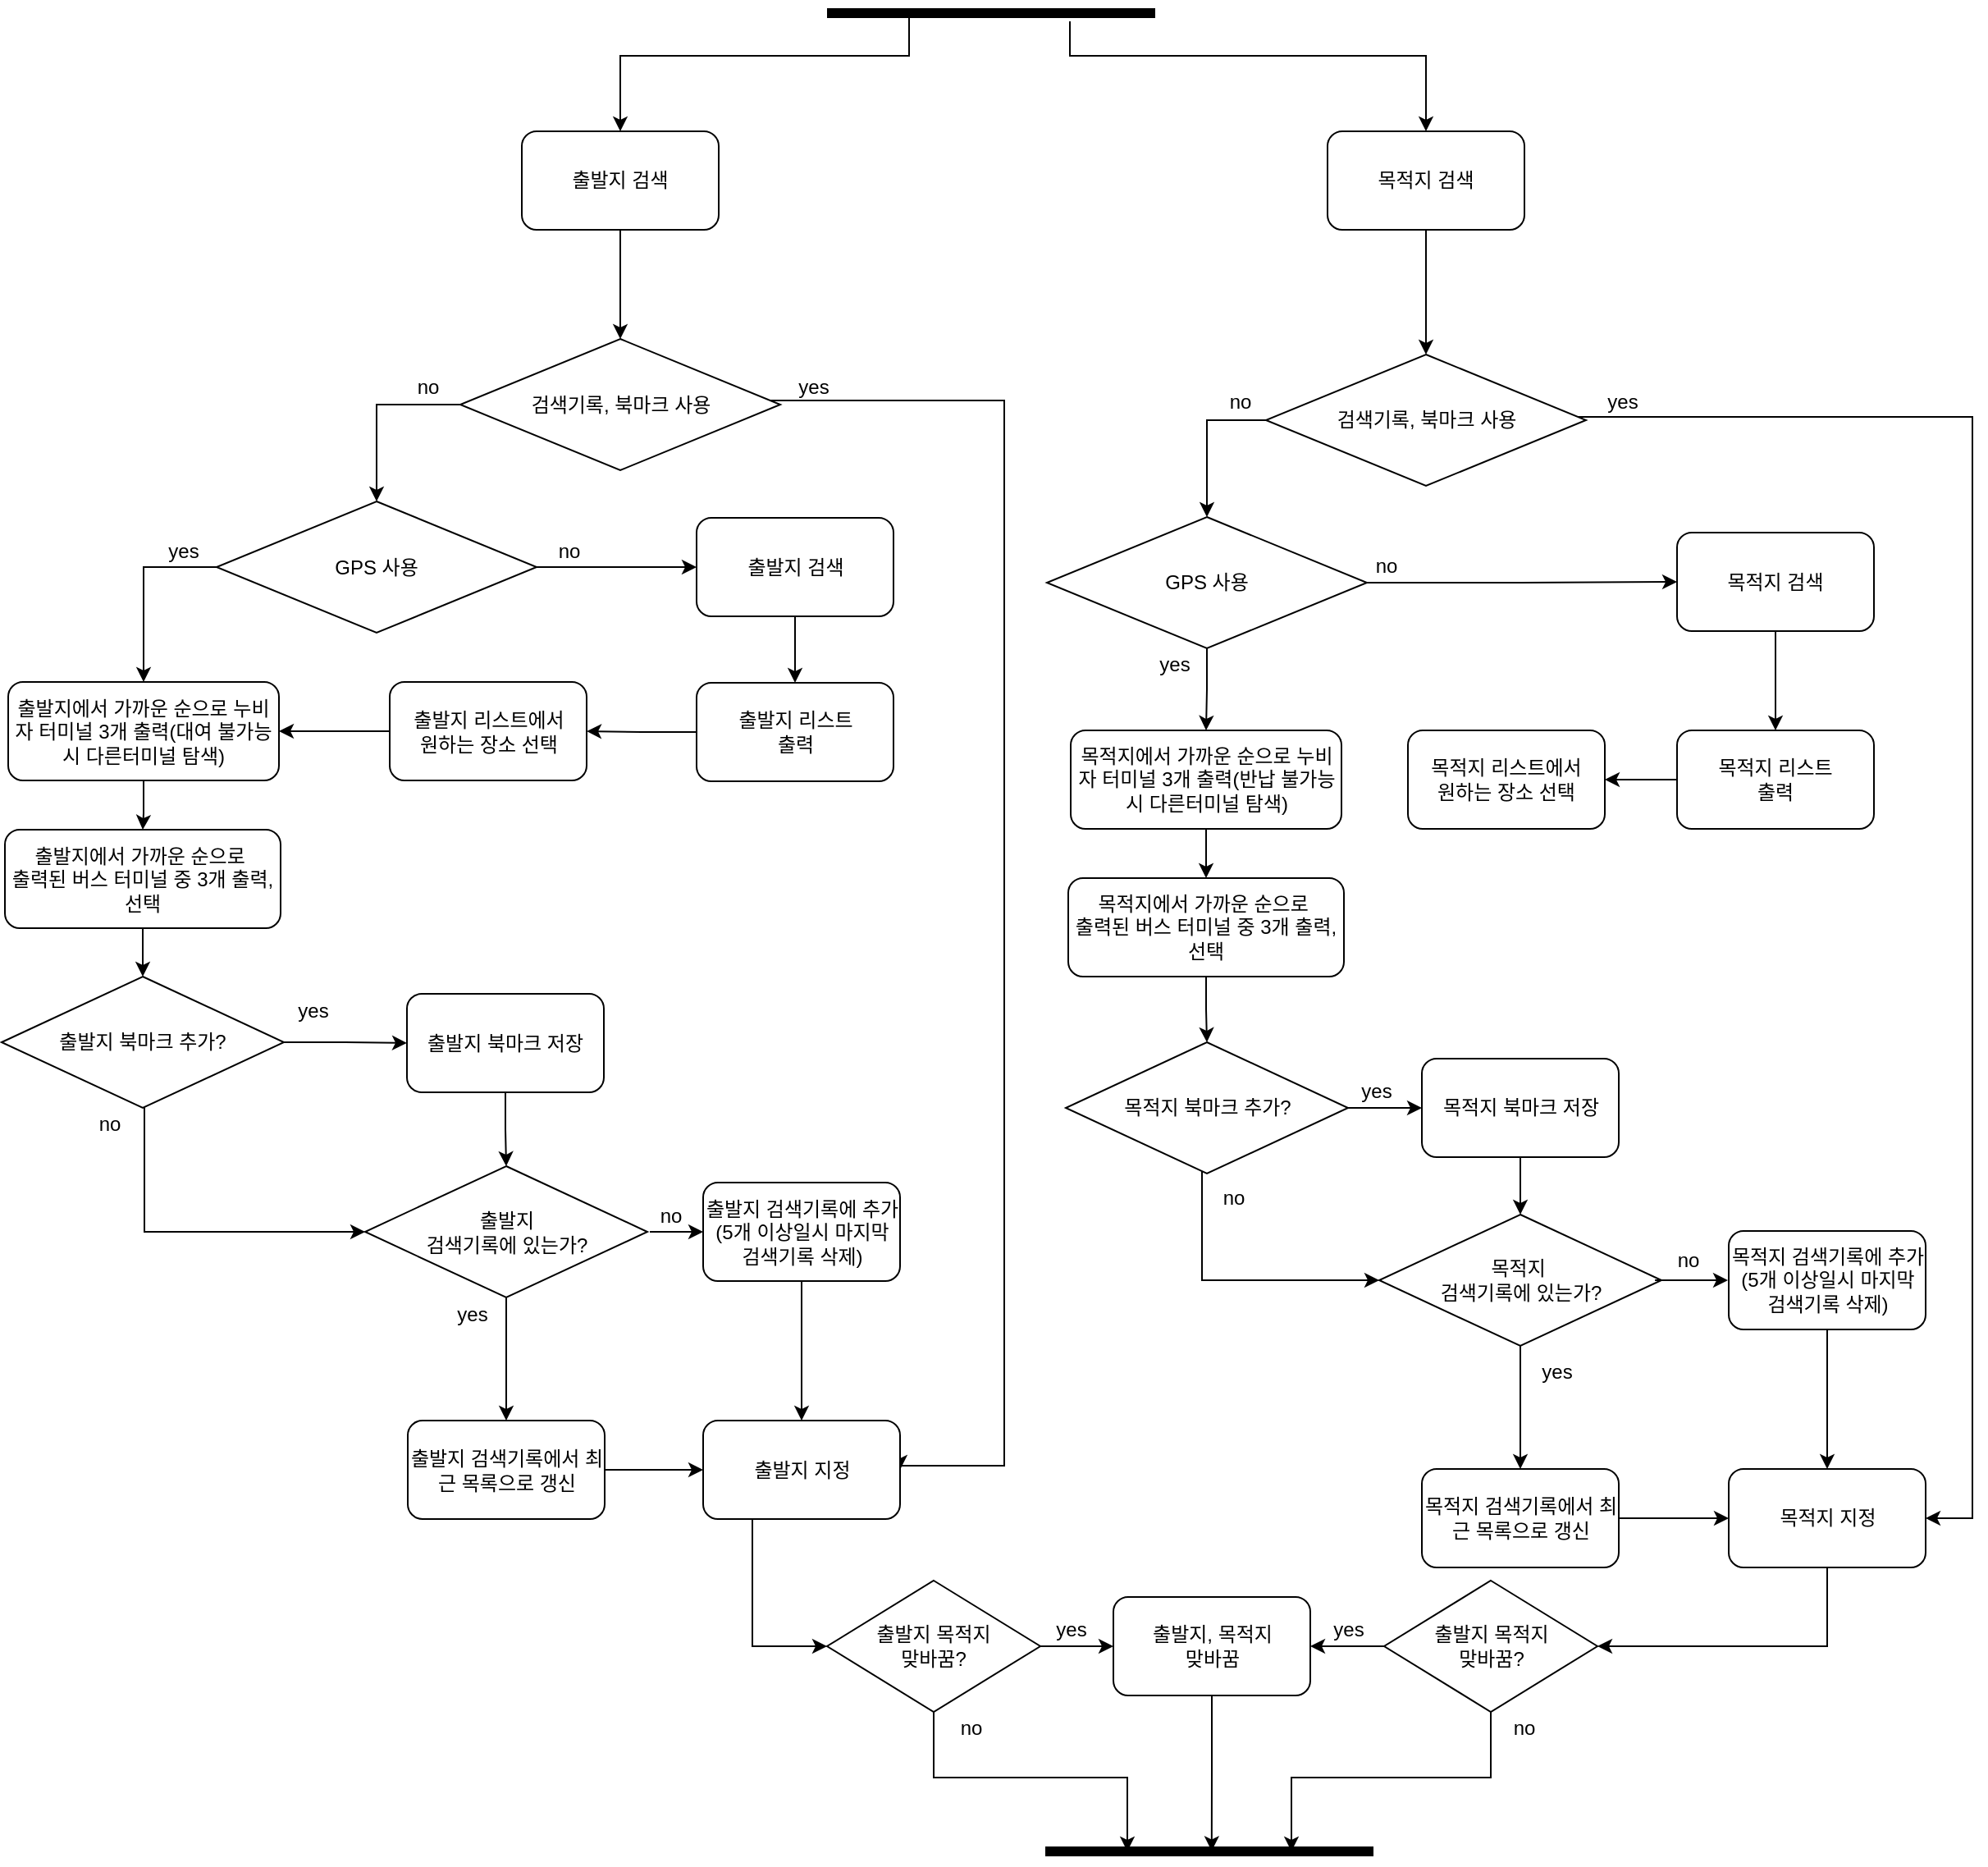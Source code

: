 <mxfile version="12.3.1" type="device" pages="1"><diagram id="CYa71LSDh0xVUC20ZEIo" name="Page-1"><mxGraphModel dx="1355" dy="757" grid="1" gridSize="10" guides="1" tooltips="1" connect="1" arrows="1" fold="1" page="1" pageScale="1" pageWidth="827" pageHeight="1169" math="0" shadow="0"><root><mxCell id="0"/><mxCell id="1" parent="0"/><mxCell id="b5fCEmngVgJVcnfqbfmU-1" style="edgeStyle=orthogonalEdgeStyle;rounded=0;orthogonalLoop=1;jettySize=auto;html=1;exitX=0.25;exitY=0.5;exitDx=0;exitDy=0;exitPerimeter=0;entryX=0.5;entryY=0;entryDx=0;entryDy=0;strokeColor=#000000;" parent="1" source="b5fCEmngVgJVcnfqbfmU-3" target="b5fCEmngVgJVcnfqbfmU-5" edge="1"><mxGeometry relative="1" as="geometry"><mxPoint x="522" y="15" as="sourcePoint"/><Array as="points"><mxPoint x="592" y="71"/><mxPoint x="416" y="71"/></Array></mxGeometry></mxCell><mxCell id="b5fCEmngVgJVcnfqbfmU-2" style="edgeStyle=orthogonalEdgeStyle;rounded=0;orthogonalLoop=1;jettySize=auto;html=1;entryX=0.5;entryY=0;entryDx=0;entryDy=0;" parent="1" source="b5fCEmngVgJVcnfqbfmU-3" target="b5fCEmngVgJVcnfqbfmU-7" edge="1"><mxGeometry relative="1" as="geometry"><Array as="points"><mxPoint x="690" y="71"/><mxPoint x="907" y="71"/></Array></mxGeometry></mxCell><mxCell id="b5fCEmngVgJVcnfqbfmU-3" value="" style="shape=line;html=1;strokeWidth=6;strokeColor=#000000;" parent="1" vertex="1"><mxGeometry x="542" y="40" width="200" height="10" as="geometry"/></mxCell><mxCell id="b5fCEmngVgJVcnfqbfmU-4" style="edgeStyle=orthogonalEdgeStyle;rounded=0;orthogonalLoop=1;jettySize=auto;html=1;exitX=0.5;exitY=1;exitDx=0;exitDy=0;entryX=0.5;entryY=0;entryDx=0;entryDy=0;" parent="1" source="b5fCEmngVgJVcnfqbfmU-5" target="b5fCEmngVgJVcnfqbfmU-10" edge="1"><mxGeometry relative="1" as="geometry"/></mxCell><mxCell id="b5fCEmngVgJVcnfqbfmU-5" value="출발지 검색" style="rounded=1;whiteSpace=wrap;html=1;" parent="1" vertex="1"><mxGeometry x="356" y="117" width="120" height="60" as="geometry"/></mxCell><mxCell id="b5fCEmngVgJVcnfqbfmU-6" style="edgeStyle=orthogonalEdgeStyle;rounded=0;orthogonalLoop=1;jettySize=auto;html=1;entryX=0.5;entryY=0;entryDx=0;entryDy=0;strokeColor=#000000;" parent="1" source="b5fCEmngVgJVcnfqbfmU-7" target="b5fCEmngVgJVcnfqbfmU-43" edge="1"><mxGeometry relative="1" as="geometry"/></mxCell><mxCell id="b5fCEmngVgJVcnfqbfmU-7" value="목적지 검색" style="rounded=1;whiteSpace=wrap;html=1;" parent="1" vertex="1"><mxGeometry x="847" y="117" width="120" height="60" as="geometry"/></mxCell><mxCell id="b5fCEmngVgJVcnfqbfmU-8" style="edgeStyle=orthogonalEdgeStyle;rounded=0;orthogonalLoop=1;jettySize=auto;html=1;exitX=0;exitY=0.5;exitDx=0;exitDy=0;entryX=0.5;entryY=0;entryDx=0;entryDy=0;strokeColor=#000000;" parent="1" source="b5fCEmngVgJVcnfqbfmU-10" target="b5fCEmngVgJVcnfqbfmU-13" edge="1"><mxGeometry relative="1" as="geometry"/></mxCell><mxCell id="b5fCEmngVgJVcnfqbfmU-9" style="edgeStyle=orthogonalEdgeStyle;rounded=0;orthogonalLoop=1;jettySize=auto;html=1;entryX=1;entryY=0.5;entryDx=0;entryDy=0;strokeColor=#000000;" parent="1" source="b5fCEmngVgJVcnfqbfmU-10" target="b5fCEmngVgJVcnfqbfmU-40" edge="1"><mxGeometry relative="1" as="geometry"><Array as="points"><mxPoint x="650" y="281"/><mxPoint x="650" y="930"/></Array></mxGeometry></mxCell><mxCell id="b5fCEmngVgJVcnfqbfmU-10" value="검색기록, 북마크 사용" style="rhombus;whiteSpace=wrap;html=1;" parent="1" vertex="1"><mxGeometry x="318.5" y="243.5" width="195" height="80" as="geometry"/></mxCell><mxCell id="b5fCEmngVgJVcnfqbfmU-11" style="edgeStyle=orthogonalEdgeStyle;rounded=0;orthogonalLoop=1;jettySize=auto;html=1;exitX=0;exitY=0.5;exitDx=0;exitDy=0;entryX=0.5;entryY=0;entryDx=0;entryDy=0;strokeColor=#000000;" parent="1" source="b5fCEmngVgJVcnfqbfmU-13" target="b5fCEmngVgJVcnfqbfmU-21" edge="1"><mxGeometry relative="1" as="geometry"><mxPoint x="-39.333" y="452.667" as="targetPoint"/></mxGeometry></mxCell><mxCell id="b5fCEmngVgJVcnfqbfmU-12" style="edgeStyle=orthogonalEdgeStyle;rounded=0;orthogonalLoop=1;jettySize=auto;html=1;entryX=0;entryY=0.5;entryDx=0;entryDy=0;" parent="1" source="b5fCEmngVgJVcnfqbfmU-13" target="b5fCEmngVgJVcnfqbfmU-19" edge="1"><mxGeometry relative="1" as="geometry"/></mxCell><mxCell id="b5fCEmngVgJVcnfqbfmU-13" value="GPS 사용" style="rhombus;whiteSpace=wrap;html=1;" parent="1" vertex="1"><mxGeometry x="170" y="342.5" width="195" height="80" as="geometry"/></mxCell><mxCell id="b5fCEmngVgJVcnfqbfmU-14" value="yes" style="text;html=1;strokeColor=none;fillColor=none;align=center;verticalAlign=middle;whiteSpace=wrap;rounded=0;" parent="1" vertex="1"><mxGeometry x="130" y="362.5" width="40" height="20" as="geometry"/></mxCell><mxCell id="b5fCEmngVgJVcnfqbfmU-15" value="yes" style="text;html=1;strokeColor=none;fillColor=none;align=center;verticalAlign=middle;whiteSpace=wrap;rounded=0;" parent="1" vertex="1"><mxGeometry x="513.5" y="262.5" width="40" height="20" as="geometry"/></mxCell><mxCell id="b5fCEmngVgJVcnfqbfmU-16" value="no" style="text;html=1;strokeColor=none;fillColor=none;align=center;verticalAlign=middle;whiteSpace=wrap;rounded=0;" parent="1" vertex="1"><mxGeometry x="278.5" y="262.5" width="40" height="20" as="geometry"/></mxCell><mxCell id="b5fCEmngVgJVcnfqbfmU-17" value="no" style="text;html=1;strokeColor=none;fillColor=none;align=center;verticalAlign=middle;whiteSpace=wrap;rounded=0;" parent="1" vertex="1"><mxGeometry x="365" y="362.5" width="40" height="20" as="geometry"/></mxCell><mxCell id="R5cl1byYd7n4XCepB8cD-1" style="edgeStyle=orthogonalEdgeStyle;rounded=0;orthogonalLoop=1;jettySize=auto;html=1;entryX=0.5;entryY=0;entryDx=0;entryDy=0;" edge="1" parent="1" source="b5fCEmngVgJVcnfqbfmU-19" target="b5fCEmngVgJVcnfqbfmU-89"><mxGeometry relative="1" as="geometry"/></mxCell><mxCell id="b5fCEmngVgJVcnfqbfmU-19" value="출발지 검색" style="rounded=1;whiteSpace=wrap;html=1;" parent="1" vertex="1"><mxGeometry x="462.5" y="352.5" width="120" height="60" as="geometry"/></mxCell><mxCell id="b5fCEmngVgJVcnfqbfmU-20" style="edgeStyle=orthogonalEdgeStyle;rounded=0;orthogonalLoop=1;jettySize=auto;html=1;entryX=0.5;entryY=0;entryDx=0;entryDy=0;" parent="1" source="b5fCEmngVgJVcnfqbfmU-21" target="b5fCEmngVgJVcnfqbfmU-23" edge="1"><mxGeometry relative="1" as="geometry"/></mxCell><mxCell id="b5fCEmngVgJVcnfqbfmU-21" value="출발지에서 가까운 순으로 누비자 터미널 3개 출력(대여 불가능 시 다른터미널 탐색)" style="rounded=1;whiteSpace=wrap;html=1;" parent="1" vertex="1"><mxGeometry x="43" y="452.5" width="165" height="60" as="geometry"/></mxCell><mxCell id="b5fCEmngVgJVcnfqbfmU-101" style="edgeStyle=orthogonalEdgeStyle;rounded=0;orthogonalLoop=1;jettySize=auto;html=1;entryX=0.5;entryY=0;entryDx=0;entryDy=0;" parent="1" source="b5fCEmngVgJVcnfqbfmU-23" target="b5fCEmngVgJVcnfqbfmU-32" edge="1"><mxGeometry relative="1" as="geometry"/></mxCell><mxCell id="b5fCEmngVgJVcnfqbfmU-23" value="&lt;div&gt;출발지에서 가까운 순으로&amp;nbsp;&lt;/div&gt;&lt;div&gt;출력된 버스 터미널 중 3개 출력, 선택&lt;/div&gt;" style="rounded=1;whiteSpace=wrap;html=1;" parent="1" vertex="1"><mxGeometry x="41" y="542.5" width="168" height="60" as="geometry"/></mxCell><mxCell id="b5fCEmngVgJVcnfqbfmU-24" style="edgeStyle=orthogonalEdgeStyle;rounded=0;orthogonalLoop=1;jettySize=auto;html=1;entryX=0.5;entryY=0;entryDx=0;entryDy=0;strokeColor=#000000;" parent="1" source="b5fCEmngVgJVcnfqbfmU-25" target="b5fCEmngVgJVcnfqbfmU-38" edge="1"><mxGeometry relative="1" as="geometry"/></mxCell><mxCell id="b5fCEmngVgJVcnfqbfmU-25" value="출발지 &lt;br&gt;검색기록에 있는가?" style="rhombus;whiteSpace=wrap;html=1;" parent="1" vertex="1"><mxGeometry x="260.5" y="747.5" width="172" height="80" as="geometry"/></mxCell><mxCell id="b5fCEmngVgJVcnfqbfmU-26" style="edgeStyle=orthogonalEdgeStyle;rounded=0;orthogonalLoop=1;jettySize=auto;html=1;entryX=0.5;entryY=0;entryDx=0;entryDy=0;strokeColor=#000000;" parent="1" source="b5fCEmngVgJVcnfqbfmU-27" target="b5fCEmngVgJVcnfqbfmU-40" edge="1"><mxGeometry relative="1" as="geometry"/></mxCell><mxCell id="b5fCEmngVgJVcnfqbfmU-27" value="출발지 검색기록에 추가(5개 이상일시 마지막 검색기록 삭제)" style="rounded=1;whiteSpace=wrap;html=1;" parent="1" vertex="1"><mxGeometry x="466.5" y="757.5" width="120" height="60" as="geometry"/></mxCell><mxCell id="b5fCEmngVgJVcnfqbfmU-28" value="" style="endArrow=classic;html=1;entryX=0;entryY=0.5;entryDx=0;entryDy=0;" parent="1" target="b5fCEmngVgJVcnfqbfmU-27" edge="1"><mxGeometry width="50" height="50" relative="1" as="geometry"><mxPoint x="434" y="787.5" as="sourcePoint"/><mxPoint x="164" y="797.5" as="targetPoint"/></mxGeometry></mxCell><mxCell id="b5fCEmngVgJVcnfqbfmU-29" value="no" style="text;html=1;strokeColor=none;fillColor=none;align=center;verticalAlign=middle;whiteSpace=wrap;rounded=0;" parent="1" vertex="1"><mxGeometry x="426.5" y="767.5" width="40" height="20" as="geometry"/></mxCell><mxCell id="b5fCEmngVgJVcnfqbfmU-99" style="edgeStyle=orthogonalEdgeStyle;rounded=0;orthogonalLoop=1;jettySize=auto;html=1;entryX=0;entryY=0.5;entryDx=0;entryDy=0;" parent="1" source="b5fCEmngVgJVcnfqbfmU-32" target="b5fCEmngVgJVcnfqbfmU-25" edge="1"><mxGeometry relative="1" as="geometry"><Array as="points"><mxPoint x="126" y="787"/></Array></mxGeometry></mxCell><mxCell id="b5fCEmngVgJVcnfqbfmU-100" style="edgeStyle=orthogonalEdgeStyle;rounded=0;orthogonalLoop=1;jettySize=auto;html=1;entryX=0;entryY=0.5;entryDx=0;entryDy=0;" parent="1" source="b5fCEmngVgJVcnfqbfmU-32" target="b5fCEmngVgJVcnfqbfmU-36" edge="1"><mxGeometry relative="1" as="geometry"/></mxCell><mxCell id="b5fCEmngVgJVcnfqbfmU-32" value="출발지 북마크 추가?" style="rhombus;whiteSpace=wrap;html=1;" parent="1" vertex="1"><mxGeometry x="39" y="632" width="172" height="80" as="geometry"/></mxCell><mxCell id="b5fCEmngVgJVcnfqbfmU-33" value="no" style="text;html=1;strokeColor=none;fillColor=none;align=center;verticalAlign=middle;whiteSpace=wrap;rounded=0;" parent="1" vertex="1"><mxGeometry x="85" y="712" width="40" height="20" as="geometry"/></mxCell><mxCell id="b5fCEmngVgJVcnfqbfmU-34" value="yes" style="text;html=1;strokeColor=none;fillColor=none;align=center;verticalAlign=middle;whiteSpace=wrap;rounded=0;" parent="1" vertex="1"><mxGeometry x="209" y="642.5" width="40" height="20" as="geometry"/></mxCell><mxCell id="b5fCEmngVgJVcnfqbfmU-35" style="edgeStyle=orthogonalEdgeStyle;rounded=0;orthogonalLoop=1;jettySize=auto;html=1;entryX=0.5;entryY=0;entryDx=0;entryDy=0;strokeColor=#000000;" parent="1" source="b5fCEmngVgJVcnfqbfmU-36" target="b5fCEmngVgJVcnfqbfmU-25" edge="1"><mxGeometry relative="1" as="geometry"/></mxCell><mxCell id="b5fCEmngVgJVcnfqbfmU-36" value="출발지 북마크 저장" style="rounded=1;whiteSpace=wrap;html=1;" parent="1" vertex="1"><mxGeometry x="286" y="642.5" width="120" height="60" as="geometry"/></mxCell><mxCell id="b5fCEmngVgJVcnfqbfmU-37" style="edgeStyle=orthogonalEdgeStyle;rounded=0;orthogonalLoop=1;jettySize=auto;html=1;entryX=0;entryY=0.5;entryDx=0;entryDy=0;strokeColor=#000000;" parent="1" source="b5fCEmngVgJVcnfqbfmU-38" target="b5fCEmngVgJVcnfqbfmU-40" edge="1"><mxGeometry relative="1" as="geometry"/></mxCell><mxCell id="b5fCEmngVgJVcnfqbfmU-38" value="출발지 검색기록에서 최근 목록으로 갱신" style="rounded=1;whiteSpace=wrap;html=1;" parent="1" vertex="1"><mxGeometry x="286.5" y="902.5" width="120" height="60" as="geometry"/></mxCell><mxCell id="b5fCEmngVgJVcnfqbfmU-39" style="edgeStyle=orthogonalEdgeStyle;rounded=0;orthogonalLoop=1;jettySize=auto;html=1;entryX=0;entryY=0.5;entryDx=0;entryDy=0;strokeColor=#000000;" parent="1" source="b5fCEmngVgJVcnfqbfmU-40" target="b5fCEmngVgJVcnfqbfmU-78" edge="1"><mxGeometry relative="1" as="geometry"><Array as="points"><mxPoint x="496.5" y="1039.5"/></Array></mxGeometry></mxCell><mxCell id="b5fCEmngVgJVcnfqbfmU-40" value="출발지 지정" style="rounded=1;whiteSpace=wrap;html=1;strokeColor=#000000;" parent="1" vertex="1"><mxGeometry x="466.5" y="902.5" width="120" height="60" as="geometry"/></mxCell><mxCell id="b5fCEmngVgJVcnfqbfmU-41" style="edgeStyle=orthogonalEdgeStyle;rounded=0;orthogonalLoop=1;jettySize=auto;html=1;entryX=1;entryY=0.5;entryDx=0;entryDy=0;strokeColor=#000000;" parent="1" source="b5fCEmngVgJVcnfqbfmU-43" target="b5fCEmngVgJVcnfqbfmU-69" edge="1"><mxGeometry relative="1" as="geometry"><Array as="points"><mxPoint x="1240" y="291"/><mxPoint x="1240" y="962"/></Array></mxGeometry></mxCell><mxCell id="b5fCEmngVgJVcnfqbfmU-42" style="edgeStyle=orthogonalEdgeStyle;rounded=0;orthogonalLoop=1;jettySize=auto;html=1;entryX=0.5;entryY=0;entryDx=0;entryDy=0;strokeColor=#000000;" parent="1" target="b5fCEmngVgJVcnfqbfmU-73" edge="1"><mxGeometry relative="1" as="geometry"><mxPoint x="813" y="293" as="sourcePoint"/><Array as="points"><mxPoint x="773" y="293"/></Array></mxGeometry></mxCell><mxCell id="b5fCEmngVgJVcnfqbfmU-43" value="검색기록, 북마크 사용" style="rhombus;whiteSpace=wrap;html=1;" parent="1" vertex="1"><mxGeometry x="809.5" y="253" width="195" height="80" as="geometry"/></mxCell><mxCell id="b5fCEmngVgJVcnfqbfmU-44" value="yes" style="text;html=1;strokeColor=none;fillColor=none;align=center;verticalAlign=middle;whiteSpace=wrap;rounded=0;" parent="1" vertex="1"><mxGeometry x="1007" y="272" width="40" height="20" as="geometry"/></mxCell><mxCell id="b5fCEmngVgJVcnfqbfmU-45" value="no" style="text;html=1;strokeColor=none;fillColor=none;align=center;verticalAlign=middle;whiteSpace=wrap;rounded=0;" parent="1" vertex="1"><mxGeometry x="774" y="272" width="40" height="20" as="geometry"/></mxCell><mxCell id="b5fCEmngVgJVcnfqbfmU-46" style="edgeStyle=orthogonalEdgeStyle;rounded=0;orthogonalLoop=1;jettySize=auto;html=1;entryX=0.5;entryY=0;entryDx=0;entryDy=0;" parent="1" source="b5fCEmngVgJVcnfqbfmU-47" target="b5fCEmngVgJVcnfqbfmU-94" edge="1"><mxGeometry relative="1" as="geometry"/></mxCell><mxCell id="b5fCEmngVgJVcnfqbfmU-47" value="목적지 검색" style="rounded=1;whiteSpace=wrap;html=1;" parent="1" vertex="1"><mxGeometry x="1060" y="361.5" width="120" height="60" as="geometry"/></mxCell><mxCell id="b5fCEmngVgJVcnfqbfmU-48" value="" style="edgeStyle=orthogonalEdgeStyle;rounded=0;orthogonalLoop=1;jettySize=auto;html=1;" parent="1" source="b5fCEmngVgJVcnfqbfmU-49" target="b5fCEmngVgJVcnfqbfmU-51" edge="1"><mxGeometry relative="1" as="geometry"/></mxCell><mxCell id="b5fCEmngVgJVcnfqbfmU-49" value="목적지에서 가까운 순으로 누비자 터미널 3개 출력(반납 불가능 시 다른터미널 탐색)" style="rounded=1;whiteSpace=wrap;html=1;" parent="1" vertex="1"><mxGeometry x="690.5" y="482" width="165" height="60" as="geometry"/></mxCell><mxCell id="b5fCEmngVgJVcnfqbfmU-50" style="edgeStyle=orthogonalEdgeStyle;rounded=0;orthogonalLoop=1;jettySize=auto;html=1;strokeColor=#000000;" parent="1" source="b5fCEmngVgJVcnfqbfmU-51" target="b5fCEmngVgJVcnfqbfmU-61" edge="1"><mxGeometry relative="1" as="geometry"/></mxCell><mxCell id="b5fCEmngVgJVcnfqbfmU-51" value="목적지에서 가까운 순으로&amp;nbsp;&lt;br&gt;출력된 버스 터미널 중 3개 출력, 선택" style="rounded=1;whiteSpace=wrap;html=1;" parent="1" vertex="1"><mxGeometry x="689" y="572" width="168" height="60" as="geometry"/></mxCell><mxCell id="b5fCEmngVgJVcnfqbfmU-52" style="edgeStyle=orthogonalEdgeStyle;rounded=0;orthogonalLoop=1;jettySize=auto;html=1;entryX=0.5;entryY=0;entryDx=0;entryDy=0;strokeColor=#000000;" parent="1" source="b5fCEmngVgJVcnfqbfmU-53" target="b5fCEmngVgJVcnfqbfmU-66" edge="1"><mxGeometry relative="1" as="geometry"/></mxCell><mxCell id="b5fCEmngVgJVcnfqbfmU-53" value="목적지&amp;nbsp;&lt;br&gt;검색기록에 있는가?" style="rhombus;whiteSpace=wrap;html=1;" parent="1" vertex="1"><mxGeometry x="878.5" y="777" width="172" height="80" as="geometry"/></mxCell><mxCell id="b5fCEmngVgJVcnfqbfmU-54" style="edgeStyle=orthogonalEdgeStyle;rounded=0;orthogonalLoop=1;jettySize=auto;html=1;entryX=0.5;entryY=0;entryDx=0;entryDy=0;strokeColor=#000000;" parent="1" source="b5fCEmngVgJVcnfqbfmU-55" target="b5fCEmngVgJVcnfqbfmU-69" edge="1"><mxGeometry relative="1" as="geometry"/></mxCell><mxCell id="b5fCEmngVgJVcnfqbfmU-55" value="목적지 검색기록에 추가(5개 이상일시 마지막 검색기록 삭제)" style="rounded=1;whiteSpace=wrap;html=1;" parent="1" vertex="1"><mxGeometry x="1091.5" y="787" width="120" height="60" as="geometry"/></mxCell><mxCell id="b5fCEmngVgJVcnfqbfmU-56" value="" style="endArrow=classic;html=1;exitX=0.977;exitY=0.5;exitDx=0;exitDy=0;exitPerimeter=0;" parent="1" source="b5fCEmngVgJVcnfqbfmU-53" edge="1"><mxGeometry width="50" height="50" relative="1" as="geometry"><mxPoint x="1108" y="817" as="sourcePoint"/><mxPoint x="1091" y="817" as="targetPoint"/></mxGeometry></mxCell><mxCell id="b5fCEmngVgJVcnfqbfmU-57" value="no" style="text;html=1;strokeColor=none;fillColor=none;align=center;verticalAlign=middle;whiteSpace=wrap;rounded=0;" parent="1" vertex="1"><mxGeometry x="1047" y="792" width="40" height="25" as="geometry"/></mxCell><mxCell id="b5fCEmngVgJVcnfqbfmU-59" style="edgeStyle=orthogonalEdgeStyle;rounded=0;orthogonalLoop=1;jettySize=auto;html=1;entryX=0;entryY=0.5;entryDx=0;entryDy=0;strokeColor=#000000;" parent="1" source="b5fCEmngVgJVcnfqbfmU-61" target="b5fCEmngVgJVcnfqbfmU-64" edge="1"><mxGeometry relative="1" as="geometry"/></mxCell><mxCell id="b5fCEmngVgJVcnfqbfmU-60" style="edgeStyle=orthogonalEdgeStyle;rounded=0;orthogonalLoop=1;jettySize=auto;html=1;entryX=0;entryY=0.5;entryDx=0;entryDy=0;strokeColor=#000000;" parent="1" source="b5fCEmngVgJVcnfqbfmU-61" target="b5fCEmngVgJVcnfqbfmU-53" edge="1"><mxGeometry relative="1" as="geometry"><Array as="points"><mxPoint x="770.5" y="817"/></Array></mxGeometry></mxCell><mxCell id="b5fCEmngVgJVcnfqbfmU-61" value="목적지 북마크 추가?" style="rhombus;whiteSpace=wrap;html=1;" parent="1" vertex="1"><mxGeometry x="687.5" y="672" width="172" height="80" as="geometry"/></mxCell><mxCell id="b5fCEmngVgJVcnfqbfmU-62" value="yes" style="text;html=1;strokeColor=none;fillColor=none;align=center;verticalAlign=middle;whiteSpace=wrap;rounded=0;" parent="1" vertex="1"><mxGeometry x="857" y="692" width="40" height="20" as="geometry"/></mxCell><mxCell id="b5fCEmngVgJVcnfqbfmU-63" style="edgeStyle=orthogonalEdgeStyle;rounded=0;orthogonalLoop=1;jettySize=auto;html=1;entryX=0.5;entryY=0;entryDx=0;entryDy=0;strokeColor=#000000;" parent="1" source="b5fCEmngVgJVcnfqbfmU-64" target="b5fCEmngVgJVcnfqbfmU-53" edge="1"><mxGeometry relative="1" as="geometry"/></mxCell><mxCell id="b5fCEmngVgJVcnfqbfmU-64" value="목적지 북마크 저장" style="rounded=1;whiteSpace=wrap;html=1;" parent="1" vertex="1"><mxGeometry x="904.5" y="682" width="120" height="60" as="geometry"/></mxCell><mxCell id="b5fCEmngVgJVcnfqbfmU-106" style="edgeStyle=orthogonalEdgeStyle;rounded=0;orthogonalLoop=1;jettySize=auto;html=1;entryX=0;entryY=0.5;entryDx=0;entryDy=0;" parent="1" source="b5fCEmngVgJVcnfqbfmU-66" target="b5fCEmngVgJVcnfqbfmU-69" edge="1"><mxGeometry relative="1" as="geometry"/></mxCell><mxCell id="b5fCEmngVgJVcnfqbfmU-66" value="목적지 검색기록에서 최근 목록으로 갱신" style="rounded=1;whiteSpace=wrap;html=1;" parent="1" vertex="1"><mxGeometry x="904.5" y="932" width="120" height="60" as="geometry"/></mxCell><mxCell id="b5fCEmngVgJVcnfqbfmU-67" style="edgeStyle=orthogonalEdgeStyle;rounded=0;orthogonalLoop=1;jettySize=auto;html=1;entryX=1;entryY=0.5;entryDx=0;entryDy=0;strokeColor=#000000;" parent="1" source="b5fCEmngVgJVcnfqbfmU-69" target="b5fCEmngVgJVcnfqbfmU-81" edge="1"><mxGeometry relative="1" as="geometry"><Array as="points"><mxPoint x="1152" y="1040"/></Array></mxGeometry></mxCell><mxCell id="b5fCEmngVgJVcnfqbfmU-69" value="목적지 지정" style="rounded=1;whiteSpace=wrap;html=1;strokeColor=#000000;" parent="1" vertex="1"><mxGeometry x="1091.5" y="932" width="120" height="60" as="geometry"/></mxCell><mxCell id="b5fCEmngVgJVcnfqbfmU-70" value="" style="shape=line;html=1;strokeWidth=6;strokeColor=#000000;" parent="1" vertex="1"><mxGeometry x="675" y="1160" width="200" height="10" as="geometry"/></mxCell><mxCell id="b5fCEmngVgJVcnfqbfmU-71" style="edgeStyle=orthogonalEdgeStyle;rounded=0;orthogonalLoop=1;jettySize=auto;html=1;entryX=0.5;entryY=0;entryDx=0;entryDy=0;strokeColor=#000000;" parent="1" source="b5fCEmngVgJVcnfqbfmU-73" target="b5fCEmngVgJVcnfqbfmU-49" edge="1"><mxGeometry relative="1" as="geometry"/></mxCell><mxCell id="b5fCEmngVgJVcnfqbfmU-72" style="edgeStyle=orthogonalEdgeStyle;rounded=0;orthogonalLoop=1;jettySize=auto;html=1;entryX=0;entryY=0.5;entryDx=0;entryDy=0;" parent="1" source="b5fCEmngVgJVcnfqbfmU-73" target="b5fCEmngVgJVcnfqbfmU-47" edge="1"><mxGeometry relative="1" as="geometry"><mxPoint x="1043.5" y="392" as="targetPoint"/></mxGeometry></mxCell><mxCell id="b5fCEmngVgJVcnfqbfmU-73" value="GPS 사용" style="rhombus;whiteSpace=wrap;html=1;" parent="1" vertex="1"><mxGeometry x="676" y="352" width="195" height="80" as="geometry"/></mxCell><mxCell id="b5fCEmngVgJVcnfqbfmU-74" value="no" style="text;html=1;strokeColor=none;fillColor=none;align=center;verticalAlign=middle;whiteSpace=wrap;rounded=0;" parent="1" vertex="1"><mxGeometry x="862.5" y="372" width="40" height="20" as="geometry"/></mxCell><mxCell id="b5fCEmngVgJVcnfqbfmU-75" value="yes" style="text;html=1;strokeColor=none;fillColor=none;align=center;verticalAlign=middle;whiteSpace=wrap;rounded=0;" parent="1" vertex="1"><mxGeometry x="734" y="432" width="40" height="20" as="geometry"/></mxCell><mxCell id="b5fCEmngVgJVcnfqbfmU-76" style="edgeStyle=orthogonalEdgeStyle;rounded=0;orthogonalLoop=1;jettySize=auto;html=1;entryX=0.25;entryY=0.5;entryDx=0;entryDy=0;entryPerimeter=0;exitX=0.5;exitY=1;exitDx=0;exitDy=0;" parent="1" source="b5fCEmngVgJVcnfqbfmU-78" target="b5fCEmngVgJVcnfqbfmU-70" edge="1"><mxGeometry relative="1" as="geometry"><Array as="points"><mxPoint x="607" y="1120"/><mxPoint x="725" y="1120"/></Array></mxGeometry></mxCell><mxCell id="b5fCEmngVgJVcnfqbfmU-77" style="edgeStyle=orthogonalEdgeStyle;rounded=0;orthogonalLoop=1;jettySize=auto;html=1;entryX=0;entryY=0.5;entryDx=0;entryDy=0;" parent="1" source="b5fCEmngVgJVcnfqbfmU-78" target="b5fCEmngVgJVcnfqbfmU-85" edge="1"><mxGeometry relative="1" as="geometry"/></mxCell><mxCell id="b5fCEmngVgJVcnfqbfmU-78" value="출발지 목적지&lt;br&gt;맞바꿈?" style="rhombus;whiteSpace=wrap;html=1;strokeColor=#000000;" parent="1" vertex="1"><mxGeometry x="542" y="1000" width="130" height="80" as="geometry"/></mxCell><mxCell id="b5fCEmngVgJVcnfqbfmU-79" style="edgeStyle=orthogonalEdgeStyle;rounded=0;orthogonalLoop=1;jettySize=auto;html=1;entryX=0.75;entryY=0.5;entryDx=0;entryDy=0;entryPerimeter=0;exitX=0.5;exitY=1;exitDx=0;exitDy=0;" parent="1" source="b5fCEmngVgJVcnfqbfmU-81" target="b5fCEmngVgJVcnfqbfmU-70" edge="1"><mxGeometry relative="1" as="geometry"><Array as="points"><mxPoint x="947" y="1120"/><mxPoint x="825" y="1120"/></Array></mxGeometry></mxCell><mxCell id="b5fCEmngVgJVcnfqbfmU-80" style="edgeStyle=orthogonalEdgeStyle;rounded=0;orthogonalLoop=1;jettySize=auto;html=1;entryX=1;entryY=0.5;entryDx=0;entryDy=0;" parent="1" source="b5fCEmngVgJVcnfqbfmU-81" target="b5fCEmngVgJVcnfqbfmU-85" edge="1"><mxGeometry relative="1" as="geometry"/></mxCell><mxCell id="b5fCEmngVgJVcnfqbfmU-81" value="출발지 목적지&lt;br&gt;맞바꿈?" style="rhombus;whiteSpace=wrap;html=1;strokeColor=#000000;" parent="1" vertex="1"><mxGeometry x="881.5" y="1000" width="130" height="80" as="geometry"/></mxCell><mxCell id="b5fCEmngVgJVcnfqbfmU-82" value="no" style="text;html=1;strokeColor=none;fillColor=none;align=center;verticalAlign=middle;whiteSpace=wrap;rounded=0;" parent="1" vertex="1"><mxGeometry x="946.5" y="1080" width="40" height="20" as="geometry"/></mxCell><mxCell id="b5fCEmngVgJVcnfqbfmU-83" value="no" style="text;html=1;strokeColor=none;fillColor=none;align=center;verticalAlign=middle;whiteSpace=wrap;rounded=0;" parent="1" vertex="1"><mxGeometry x="609.5" y="1080" width="40" height="20" as="geometry"/></mxCell><mxCell id="b5fCEmngVgJVcnfqbfmU-84" style="edgeStyle=orthogonalEdgeStyle;rounded=0;orthogonalLoop=1;jettySize=auto;html=1;entryX=0.507;entryY=0.471;entryDx=0;entryDy=0;entryPerimeter=0;" parent="1" source="b5fCEmngVgJVcnfqbfmU-85" target="b5fCEmngVgJVcnfqbfmU-70" edge="1"><mxGeometry relative="1" as="geometry"/></mxCell><mxCell id="b5fCEmngVgJVcnfqbfmU-85" value="출발지, 목적지&lt;br&gt;맞바꿈" style="rounded=1;whiteSpace=wrap;html=1;strokeColor=#000000;" parent="1" vertex="1"><mxGeometry x="716.5" y="1010" width="120" height="60" as="geometry"/></mxCell><mxCell id="b5fCEmngVgJVcnfqbfmU-86" value="yes" style="text;html=1;strokeColor=none;fillColor=none;align=center;verticalAlign=middle;whiteSpace=wrap;rounded=0;" parent="1" vertex="1"><mxGeometry x="670.5" y="1020" width="40" height="20" as="geometry"/></mxCell><mxCell id="b5fCEmngVgJVcnfqbfmU-87" value="yes" style="text;html=1;strokeColor=none;fillColor=none;align=center;verticalAlign=middle;whiteSpace=wrap;rounded=0;" parent="1" vertex="1"><mxGeometry x="840" y="1020" width="40" height="20" as="geometry"/></mxCell><mxCell id="R5cl1byYd7n4XCepB8cD-2" style="edgeStyle=orthogonalEdgeStyle;rounded=0;orthogonalLoop=1;jettySize=auto;html=1;entryX=1;entryY=0.5;entryDx=0;entryDy=0;" edge="1" parent="1" source="b5fCEmngVgJVcnfqbfmU-89" target="b5fCEmngVgJVcnfqbfmU-92"><mxGeometry relative="1" as="geometry"/></mxCell><mxCell id="b5fCEmngVgJVcnfqbfmU-89" value="출발지 리스트&lt;br&gt;출력" style="rounded=1;whiteSpace=wrap;html=1;" parent="1" vertex="1"><mxGeometry x="462.5" y="453" width="120" height="60" as="geometry"/></mxCell><mxCell id="b5fCEmngVgJVcnfqbfmU-90" value="no" style="text;html=1;strokeColor=none;fillColor=none;align=center;verticalAlign=middle;whiteSpace=wrap;rounded=0;" parent="1" vertex="1"><mxGeometry x="769.5" y="757" width="40" height="20" as="geometry"/></mxCell><mxCell id="R5cl1byYd7n4XCepB8cD-3" style="edgeStyle=orthogonalEdgeStyle;rounded=0;orthogonalLoop=1;jettySize=auto;html=1;" edge="1" parent="1" source="b5fCEmngVgJVcnfqbfmU-92" target="b5fCEmngVgJVcnfqbfmU-21"><mxGeometry relative="1" as="geometry"/></mxCell><mxCell id="b5fCEmngVgJVcnfqbfmU-92" value="출발지 리스트에서&lt;br&gt;원하는 장소 선택" style="rounded=1;whiteSpace=wrap;html=1;" parent="1" vertex="1"><mxGeometry x="275.5" y="452.5" width="120" height="60" as="geometry"/></mxCell><mxCell id="b5fCEmngVgJVcnfqbfmU-93" style="edgeStyle=orthogonalEdgeStyle;rounded=0;orthogonalLoop=1;jettySize=auto;html=1;entryX=1;entryY=0.5;entryDx=0;entryDy=0;" parent="1" source="b5fCEmngVgJVcnfqbfmU-94" target="b5fCEmngVgJVcnfqbfmU-95" edge="1"><mxGeometry relative="1" as="geometry"/></mxCell><mxCell id="b5fCEmngVgJVcnfqbfmU-94" value="목적지 리스트&lt;br&gt;출력" style="rounded=1;whiteSpace=wrap;html=1;" parent="1" vertex="1"><mxGeometry x="1060" y="482" width="120" height="60" as="geometry"/></mxCell><mxCell id="b5fCEmngVgJVcnfqbfmU-95" value="목적지 리스트에서&lt;br&gt;원하는 장소 선택" style="rounded=1;whiteSpace=wrap;html=1;" parent="1" vertex="1"><mxGeometry x="896" y="482" width="120" height="60" as="geometry"/></mxCell><mxCell id="b5fCEmngVgJVcnfqbfmU-96" value="yes" style="text;html=1;strokeColor=none;fillColor=none;align=center;verticalAlign=middle;whiteSpace=wrap;rounded=0;" parent="1" vertex="1"><mxGeometry x="967" y="862.5" width="40" height="20" as="geometry"/></mxCell><mxCell id="b5fCEmngVgJVcnfqbfmU-97" value="yes" style="text;html=1;strokeColor=none;fillColor=none;align=center;verticalAlign=middle;whiteSpace=wrap;rounded=0;" parent="1" vertex="1"><mxGeometry x="306" y="827.5" width="40" height="20" as="geometry"/></mxCell></root></mxGraphModel></diagram></mxfile>